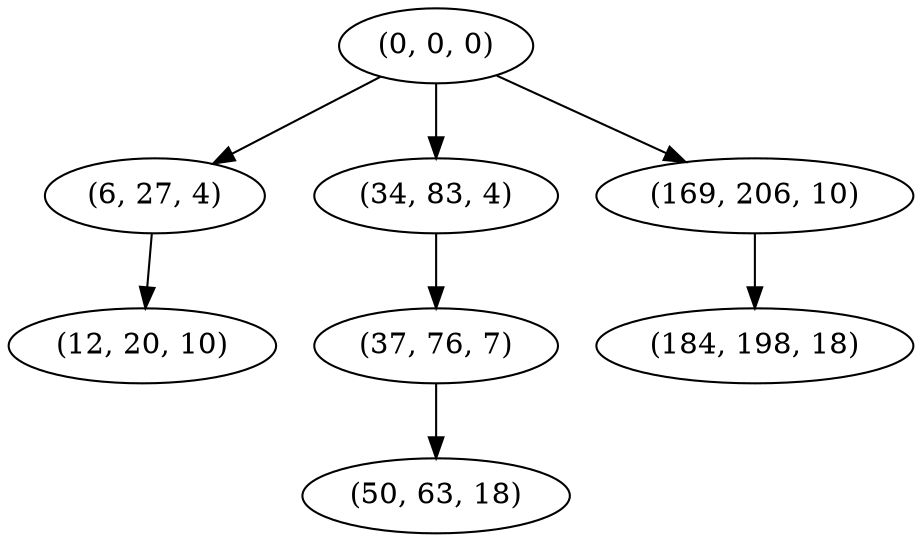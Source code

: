 digraph tree {
    "(0, 0, 0)";
    "(6, 27, 4)";
    "(12, 20, 10)";
    "(34, 83, 4)";
    "(37, 76, 7)";
    "(50, 63, 18)";
    "(169, 206, 10)";
    "(184, 198, 18)";
    "(0, 0, 0)" -> "(6, 27, 4)";
    "(0, 0, 0)" -> "(34, 83, 4)";
    "(0, 0, 0)" -> "(169, 206, 10)";
    "(6, 27, 4)" -> "(12, 20, 10)";
    "(34, 83, 4)" -> "(37, 76, 7)";
    "(37, 76, 7)" -> "(50, 63, 18)";
    "(169, 206, 10)" -> "(184, 198, 18)";
}
